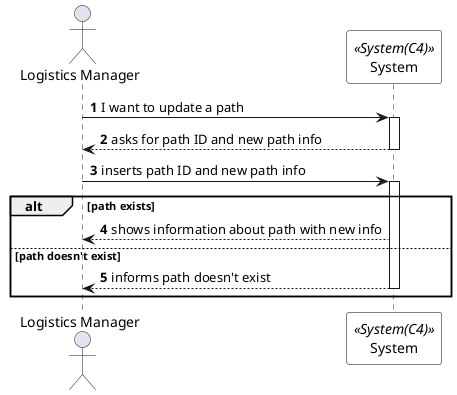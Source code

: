@startuml updatePathSSD
autonumber

skinparam sequence {
ParticipantBorderColor black
ParticipantBackgroundColor white
}

actor "Logistics Manager" as manager
participant System as system <<System(C4)>>


manager -> system: I want to update a path
activate system

system --> manager: asks for path ID and new path info
deactivate system

manager -> system: inserts path ID and new path info
activate system

alt path exists

system --> manager: shows information about path with new info


else path doesn't exist

system --> manager: informs path doesn't exist
deactivate system
end

deactivate manager

@enduml